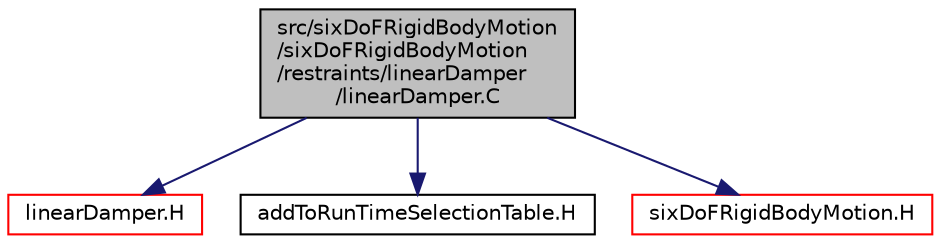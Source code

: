 digraph "src/sixDoFRigidBodyMotion/sixDoFRigidBodyMotion/restraints/linearDamper/linearDamper.C"
{
  bgcolor="transparent";
  edge [fontname="Helvetica",fontsize="10",labelfontname="Helvetica",labelfontsize="10"];
  node [fontname="Helvetica",fontsize="10",shape=record];
  Node0 [label="src/sixDoFRigidBodyMotion\l/sixDoFRigidBodyMotion\l/restraints/linearDamper\l/linearDamper.C",height=0.2,width=0.4,color="black", fillcolor="grey75", style="filled", fontcolor="black"];
  Node0 -> Node1 [color="midnightblue",fontsize="10",style="solid",fontname="Helvetica"];
  Node1 [label="linearDamper.H",height=0.2,width=0.4,color="red",URL="$a41990.html"];
  Node0 -> Node180 [color="midnightblue",fontsize="10",style="solid",fontname="Helvetica"];
  Node180 [label="addToRunTimeSelectionTable.H",height=0.2,width=0.4,color="black",URL="$a09989.html",tooltip="Macros for easy insertion into run-time selection tables. "];
  Node0 -> Node181 [color="midnightblue",fontsize="10",style="solid",fontname="Helvetica"];
  Node181 [label="sixDoFRigidBodyMotion.H",height=0.2,width=0.4,color="red",URL="$a15320.html"];
}
